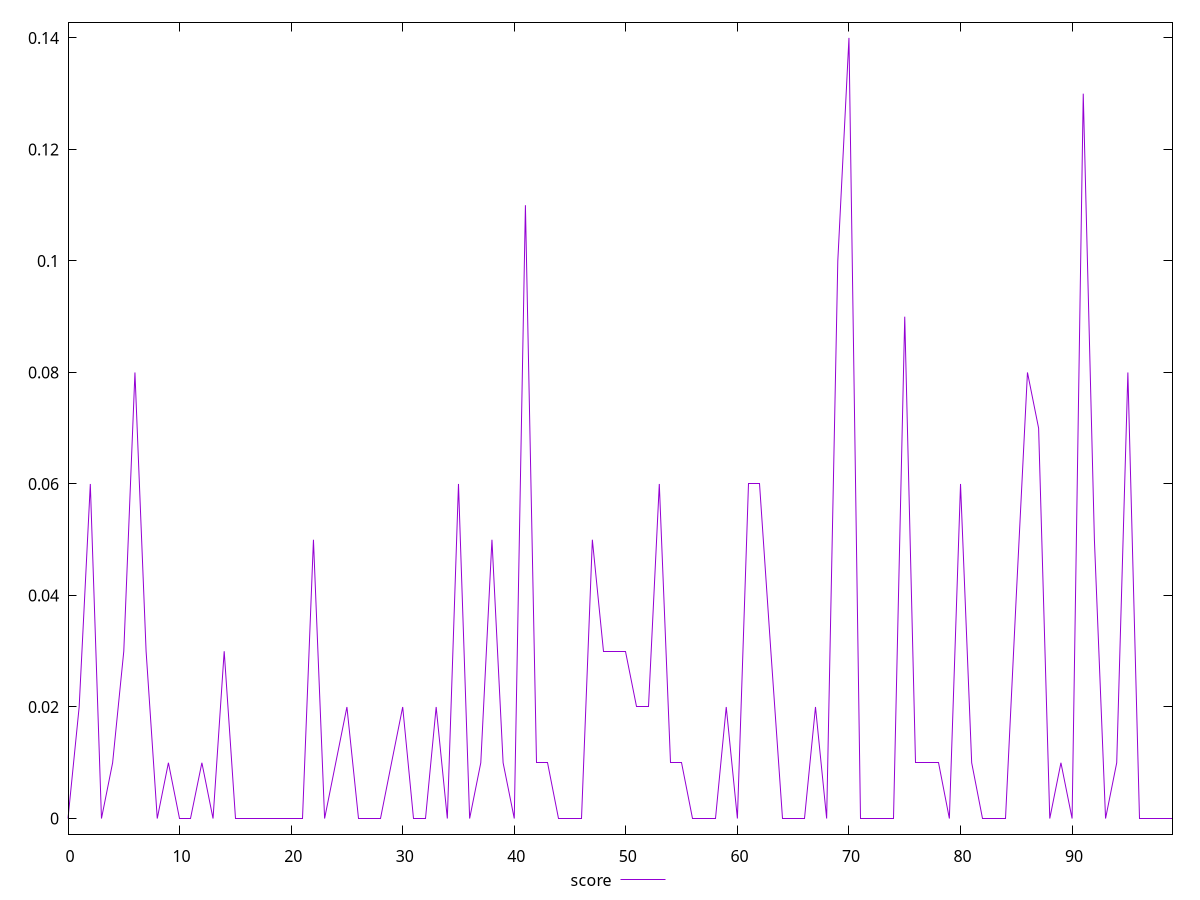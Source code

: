reset

$score <<EOF
0 0
1 0.02
2 0.06
3 0
4 0.01
5 0.03
6 0.08
7 0.03
8 0
9 0.01
10 0
11 0
12 0.01
13 0
14 0.03
15 0
16 0
17 0
18 0
19 0
20 0
21 0
22 0.05
23 0
24 0.01
25 0.02
26 0
27 0
28 0
29 0.01
30 0.02
31 0
32 0
33 0.02
34 0
35 0.06
36 0
37 0.01
38 0.05
39 0.01
40 0
41 0.11
42 0.01
43 0.01
44 0
45 0
46 0
47 0.05
48 0.03
49 0.03
50 0.03
51 0.02
52 0.02
53 0.06
54 0.01
55 0.01
56 0
57 0
58 0
59 0.02
60 0
61 0.06
62 0.06
63 0.03
64 0
65 0
66 0
67 0.02
68 0
69 0.1
70 0.14
71 0
72 0
73 0
74 0
75 0.09
76 0.01
77 0.01
78 0.01
79 0
80 0.06
81 0.01
82 0
83 0
84 0
85 0.04
86 0.08
87 0.07
88 0
89 0.01
90 0
91 0.13
92 0.05
93 0
94 0.01
95 0.08
96 0
97 0
98 0
99 0
EOF

set key outside below
set xrange [0:99]
set yrange [-0.0028000000000000004:0.1428]
set trange [-0.0028000000000000004:0.1428]
set terminal svg size 640, 500 enhanced background rgb 'white'
set output "report_00015_2021-02-09T16-11-33.973Z/max-potential-fid/samples/pages+cached/score/values.svg"

plot $score title "score" with line

reset
